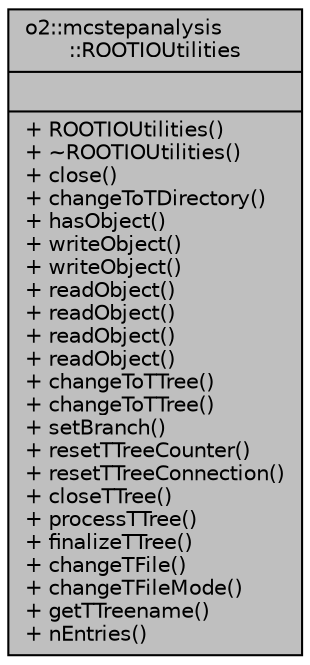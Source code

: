 digraph "o2::mcstepanalysis::ROOTIOUtilities"
{
 // INTERACTIVE_SVG=YES
  bgcolor="transparent";
  edge [fontname="Helvetica",fontsize="10",labelfontname="Helvetica",labelfontsize="10"];
  node [fontname="Helvetica",fontsize="10",shape=record];
  Node1 [label="{o2::mcstepanalysis\l::ROOTIOUtilities\n||+ ROOTIOUtilities()\l+ ~ROOTIOUtilities()\l+ close()\l+ changeToTDirectory()\l+ hasObject()\l+ writeObject()\l+ writeObject()\l+ readObject()\l+ readObject()\l+ readObject()\l+ readObject()\l+ changeToTTree()\l+ changeToTTree()\l+ setBranch()\l+ resetTTreeCounter()\l+ resetTTreeConnection()\l+ closeTTree()\l+ processTTree()\l+ finalizeTTree()\l+ changeTFile()\l+ changeTFileMode()\l+ getTTreename()\l+ nEntries()\l}",height=0.2,width=0.4,color="black", fillcolor="grey75", style="filled" fontcolor="black"];
}
